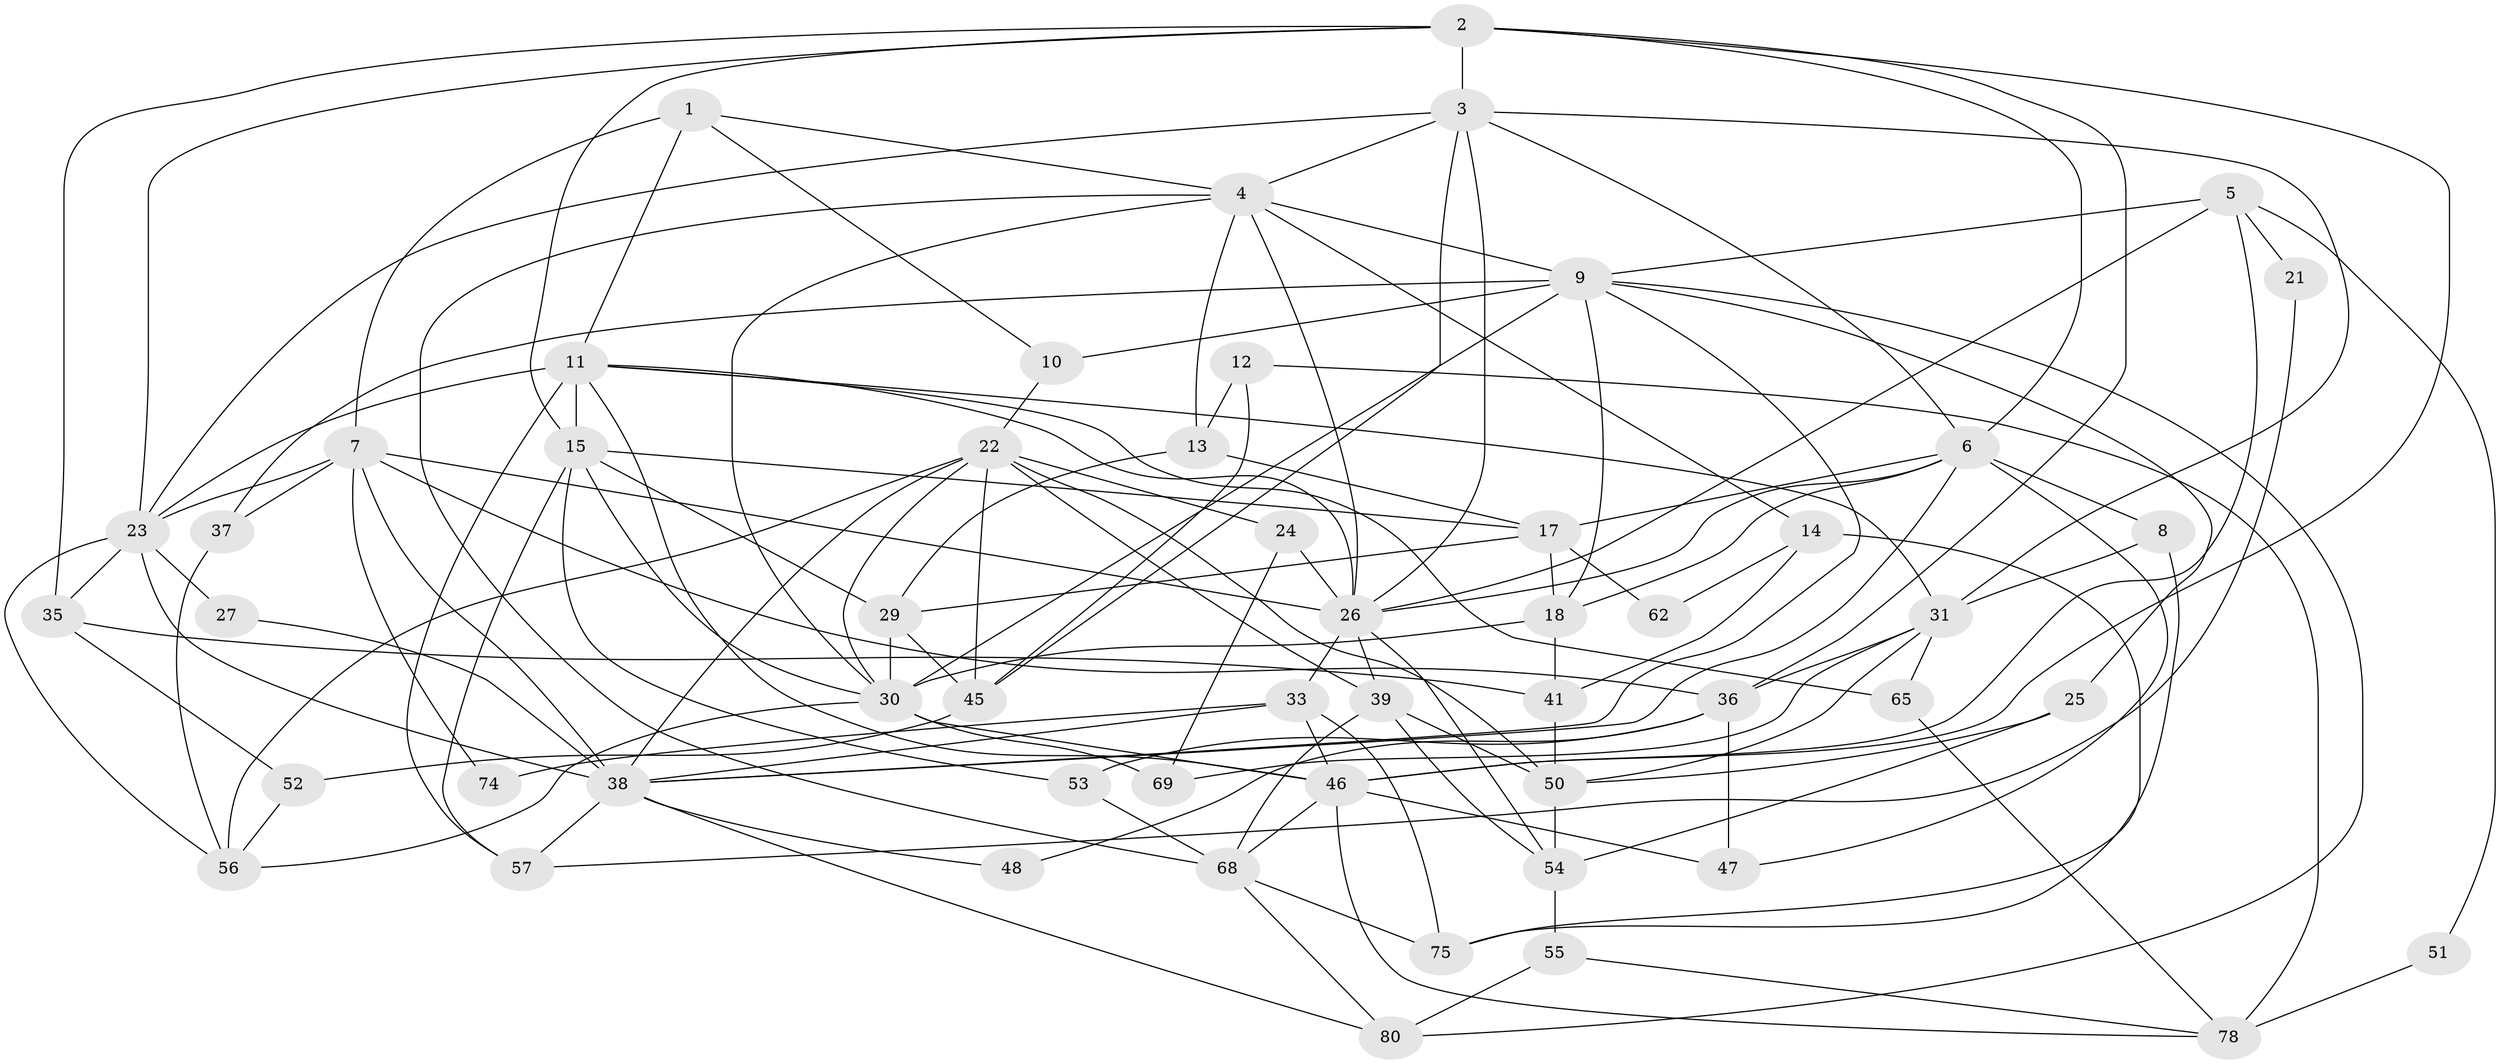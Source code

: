 // Generated by graph-tools (version 1.1) at 2025/52/02/27/25 19:52:01]
// undirected, 54 vertices, 135 edges
graph export_dot {
graph [start="1"]
  node [color=gray90,style=filled];
  1;
  2 [super="+34"];
  3;
  4 [super="+20"];
  5 [super="+19"];
  6 [super="+82"];
  7 [super="+83"];
  8;
  9 [super="+32"];
  10 [super="+49"];
  11 [super="+66"];
  12;
  13 [super="+16"];
  14;
  15 [super="+81"];
  17 [super="+28"];
  18;
  21;
  22 [super="+73"];
  23 [super="+42"];
  24;
  25;
  26 [super="+40"];
  27;
  29;
  30 [super="+44"];
  31 [super="+63"];
  33 [super="+60"];
  35 [super="+77"];
  36 [super="+59"];
  37 [super="+84"];
  38 [super="+67"];
  39 [super="+43"];
  41;
  45 [super="+72"];
  46 [super="+64"];
  47 [super="+58"];
  48;
  50 [super="+71"];
  51;
  52 [super="+70"];
  53 [super="+85"];
  54 [super="+61"];
  55;
  56;
  57;
  62;
  65;
  68 [super="+76"];
  69;
  74;
  75;
  78 [super="+79"];
  80;
  1 -- 11;
  1 -- 10;
  1 -- 4;
  1 -- 7;
  2 -- 35;
  2 -- 15;
  2 -- 36;
  2 -- 3;
  2 -- 6;
  2 -- 23;
  2 -- 46;
  3 -- 6;
  3 -- 45;
  3 -- 4;
  3 -- 23;
  3 -- 31;
  3 -- 26;
  4 -- 26;
  4 -- 68;
  4 -- 9;
  4 -- 14;
  4 -- 30;
  4 -- 13;
  5 -- 26;
  5 -- 21;
  5 -- 9;
  5 -- 51;
  5 -- 46;
  6 -- 8;
  6 -- 18;
  6 -- 47;
  6 -- 38;
  6 -- 17;
  6 -- 26;
  7 -- 26;
  7 -- 74;
  7 -- 36;
  7 -- 23;
  7 -- 38;
  7 -- 37;
  8 -- 75;
  8 -- 31;
  9 -- 30;
  9 -- 10 [weight=2];
  9 -- 18;
  9 -- 80;
  9 -- 37;
  9 -- 25;
  9 -- 38;
  10 -- 22;
  11 -- 65;
  11 -- 23 [weight=2];
  11 -- 57;
  11 -- 15;
  11 -- 31;
  11 -- 26;
  11 -- 46;
  12 -- 78;
  12 -- 13;
  12 -- 45;
  13 -- 29;
  13 -- 17;
  14 -- 41;
  14 -- 62;
  14 -- 75;
  15 -- 29;
  15 -- 17;
  15 -- 57;
  15 -- 53;
  15 -- 30;
  17 -- 29;
  17 -- 18;
  17 -- 62;
  18 -- 41;
  18 -- 30;
  21 -- 57;
  22 -- 24;
  22 -- 39;
  22 -- 45;
  22 -- 56;
  22 -- 50;
  22 -- 38;
  22 -- 30;
  23 -- 27;
  23 -- 56;
  23 -- 38;
  23 -- 35;
  24 -- 69;
  24 -- 26;
  25 -- 50;
  25 -- 54;
  26 -- 39;
  26 -- 33;
  26 -- 54;
  27 -- 38;
  29 -- 45;
  29 -- 30;
  30 -- 69;
  30 -- 56;
  30 -- 46;
  31 -- 36;
  31 -- 50;
  31 -- 69;
  31 -- 65;
  33 -- 74;
  33 -- 75;
  33 -- 38;
  33 -- 46;
  35 -- 41;
  35 -- 52;
  36 -- 53;
  36 -- 48;
  36 -- 47;
  37 -- 56;
  38 -- 80;
  38 -- 48;
  38 -- 57;
  39 -- 50;
  39 -- 68;
  39 -- 54;
  41 -- 50;
  45 -- 52;
  46 -- 68;
  46 -- 78;
  46 -- 47;
  50 -- 54 [weight=2];
  51 -- 78;
  52 -- 56;
  53 -- 68 [weight=2];
  54 -- 55;
  55 -- 80;
  55 -- 78;
  65 -- 78;
  68 -- 80;
  68 -- 75;
}
